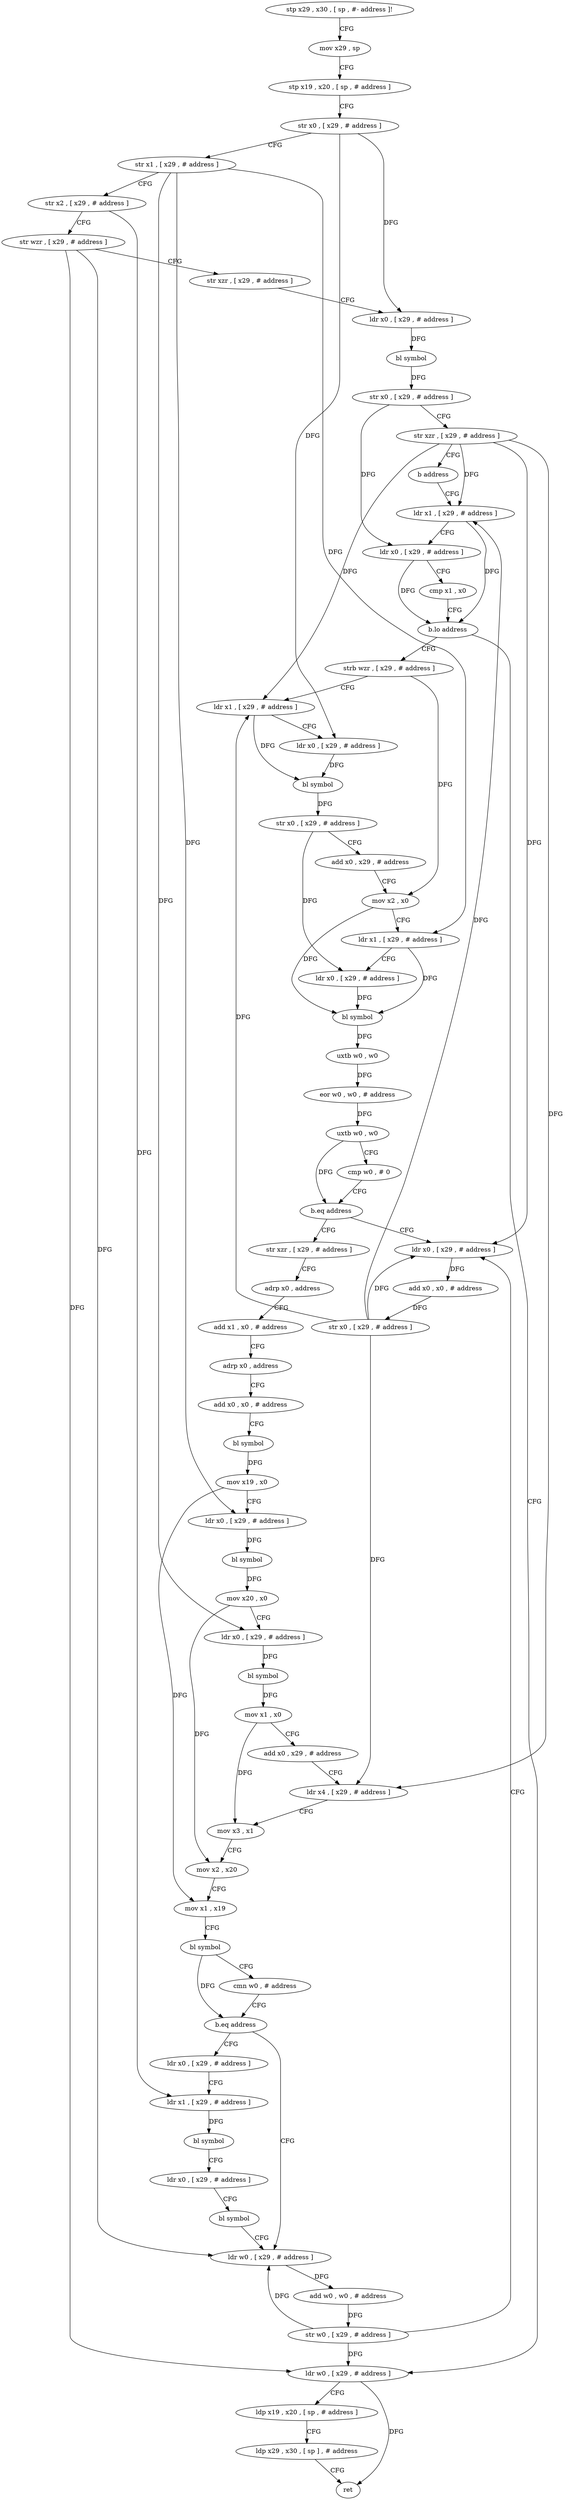 digraph "func" {
"127508" [label = "stp x29 , x30 , [ sp , #- address ]!" ]
"127512" [label = "mov x29 , sp" ]
"127516" [label = "stp x19 , x20 , [ sp , # address ]" ]
"127520" [label = "str x0 , [ x29 , # address ]" ]
"127524" [label = "str x1 , [ x29 , # address ]" ]
"127528" [label = "str x2 , [ x29 , # address ]" ]
"127532" [label = "str wzr , [ x29 , # address ]" ]
"127536" [label = "str xzr , [ x29 , # address ]" ]
"127540" [label = "ldr x0 , [ x29 , # address ]" ]
"127544" [label = "bl symbol" ]
"127548" [label = "str x0 , [ x29 , # address ]" ]
"127552" [label = "str xzr , [ x29 , # address ]" ]
"127556" [label = "b address" ]
"127748" [label = "ldr x1 , [ x29 , # address ]" ]
"127752" [label = "ldr x0 , [ x29 , # address ]" ]
"127756" [label = "cmp x1 , x0" ]
"127760" [label = "b.lo address" ]
"127560" [label = "strb wzr , [ x29 , # address ]" ]
"127764" [label = "ldr w0 , [ x29 , # address ]" ]
"127564" [label = "ldr x1 , [ x29 , # address ]" ]
"127568" [label = "ldr x0 , [ x29 , # address ]" ]
"127572" [label = "bl symbol" ]
"127576" [label = "str x0 , [ x29 , # address ]" ]
"127580" [label = "add x0 , x29 , # address" ]
"127584" [label = "mov x2 , x0" ]
"127588" [label = "ldr x1 , [ x29 , # address ]" ]
"127592" [label = "ldr x0 , [ x29 , # address ]" ]
"127596" [label = "bl symbol" ]
"127600" [label = "uxtb w0 , w0" ]
"127604" [label = "eor w0 , w0 , # address" ]
"127608" [label = "uxtb w0 , w0" ]
"127612" [label = "cmp w0 , # 0" ]
"127616" [label = "b.eq address" ]
"127736" [label = "ldr x0 , [ x29 , # address ]" ]
"127620" [label = "str xzr , [ x29 , # address ]" ]
"127768" [label = "ldp x19 , x20 , [ sp , # address ]" ]
"127772" [label = "ldp x29 , x30 , [ sp ] , # address" ]
"127776" [label = "ret" ]
"127740" [label = "add x0 , x0 , # address" ]
"127744" [label = "str x0 , [ x29 , # address ]" ]
"127624" [label = "adrp x0 , address" ]
"127628" [label = "add x1 , x0 , # address" ]
"127632" [label = "adrp x0 , address" ]
"127636" [label = "add x0 , x0 , # address" ]
"127640" [label = "bl symbol" ]
"127644" [label = "mov x19 , x0" ]
"127648" [label = "ldr x0 , [ x29 , # address ]" ]
"127652" [label = "bl symbol" ]
"127656" [label = "mov x20 , x0" ]
"127660" [label = "ldr x0 , [ x29 , # address ]" ]
"127664" [label = "bl symbol" ]
"127668" [label = "mov x1 , x0" ]
"127672" [label = "add x0 , x29 , # address" ]
"127676" [label = "ldr x4 , [ x29 , # address ]" ]
"127680" [label = "mov x3 , x1" ]
"127684" [label = "mov x2 , x20" ]
"127688" [label = "mov x1 , x19" ]
"127692" [label = "bl symbol" ]
"127696" [label = "cmn w0 , # address" ]
"127700" [label = "b.eq address" ]
"127724" [label = "ldr w0 , [ x29 , # address ]" ]
"127704" [label = "ldr x0 , [ x29 , # address ]" ]
"127728" [label = "add w0 , w0 , # address" ]
"127732" [label = "str w0 , [ x29 , # address ]" ]
"127708" [label = "ldr x1 , [ x29 , # address ]" ]
"127712" [label = "bl symbol" ]
"127716" [label = "ldr x0 , [ x29 , # address ]" ]
"127720" [label = "bl symbol" ]
"127508" -> "127512" [ label = "CFG" ]
"127512" -> "127516" [ label = "CFG" ]
"127516" -> "127520" [ label = "CFG" ]
"127520" -> "127524" [ label = "CFG" ]
"127520" -> "127540" [ label = "DFG" ]
"127520" -> "127568" [ label = "DFG" ]
"127524" -> "127528" [ label = "CFG" ]
"127524" -> "127588" [ label = "DFG" ]
"127524" -> "127648" [ label = "DFG" ]
"127524" -> "127660" [ label = "DFG" ]
"127528" -> "127532" [ label = "CFG" ]
"127528" -> "127708" [ label = "DFG" ]
"127532" -> "127536" [ label = "CFG" ]
"127532" -> "127764" [ label = "DFG" ]
"127532" -> "127724" [ label = "DFG" ]
"127536" -> "127540" [ label = "CFG" ]
"127540" -> "127544" [ label = "DFG" ]
"127544" -> "127548" [ label = "DFG" ]
"127548" -> "127552" [ label = "CFG" ]
"127548" -> "127752" [ label = "DFG" ]
"127552" -> "127556" [ label = "CFG" ]
"127552" -> "127748" [ label = "DFG" ]
"127552" -> "127564" [ label = "DFG" ]
"127552" -> "127736" [ label = "DFG" ]
"127552" -> "127676" [ label = "DFG" ]
"127556" -> "127748" [ label = "CFG" ]
"127748" -> "127752" [ label = "CFG" ]
"127748" -> "127760" [ label = "DFG" ]
"127752" -> "127756" [ label = "CFG" ]
"127752" -> "127760" [ label = "DFG" ]
"127756" -> "127760" [ label = "CFG" ]
"127760" -> "127560" [ label = "CFG" ]
"127760" -> "127764" [ label = "CFG" ]
"127560" -> "127564" [ label = "CFG" ]
"127560" -> "127584" [ label = "DFG" ]
"127764" -> "127768" [ label = "CFG" ]
"127764" -> "127776" [ label = "DFG" ]
"127564" -> "127568" [ label = "CFG" ]
"127564" -> "127572" [ label = "DFG" ]
"127568" -> "127572" [ label = "DFG" ]
"127572" -> "127576" [ label = "DFG" ]
"127576" -> "127580" [ label = "CFG" ]
"127576" -> "127592" [ label = "DFG" ]
"127580" -> "127584" [ label = "CFG" ]
"127584" -> "127588" [ label = "CFG" ]
"127584" -> "127596" [ label = "DFG" ]
"127588" -> "127592" [ label = "CFG" ]
"127588" -> "127596" [ label = "DFG" ]
"127592" -> "127596" [ label = "DFG" ]
"127596" -> "127600" [ label = "DFG" ]
"127600" -> "127604" [ label = "DFG" ]
"127604" -> "127608" [ label = "DFG" ]
"127608" -> "127612" [ label = "CFG" ]
"127608" -> "127616" [ label = "DFG" ]
"127612" -> "127616" [ label = "CFG" ]
"127616" -> "127736" [ label = "CFG" ]
"127616" -> "127620" [ label = "CFG" ]
"127736" -> "127740" [ label = "DFG" ]
"127620" -> "127624" [ label = "CFG" ]
"127768" -> "127772" [ label = "CFG" ]
"127772" -> "127776" [ label = "CFG" ]
"127740" -> "127744" [ label = "DFG" ]
"127744" -> "127748" [ label = "DFG" ]
"127744" -> "127564" [ label = "DFG" ]
"127744" -> "127736" [ label = "DFG" ]
"127744" -> "127676" [ label = "DFG" ]
"127624" -> "127628" [ label = "CFG" ]
"127628" -> "127632" [ label = "CFG" ]
"127632" -> "127636" [ label = "CFG" ]
"127636" -> "127640" [ label = "CFG" ]
"127640" -> "127644" [ label = "DFG" ]
"127644" -> "127648" [ label = "CFG" ]
"127644" -> "127688" [ label = "DFG" ]
"127648" -> "127652" [ label = "DFG" ]
"127652" -> "127656" [ label = "DFG" ]
"127656" -> "127660" [ label = "CFG" ]
"127656" -> "127684" [ label = "DFG" ]
"127660" -> "127664" [ label = "DFG" ]
"127664" -> "127668" [ label = "DFG" ]
"127668" -> "127672" [ label = "CFG" ]
"127668" -> "127680" [ label = "DFG" ]
"127672" -> "127676" [ label = "CFG" ]
"127676" -> "127680" [ label = "CFG" ]
"127680" -> "127684" [ label = "CFG" ]
"127684" -> "127688" [ label = "CFG" ]
"127688" -> "127692" [ label = "CFG" ]
"127692" -> "127696" [ label = "CFG" ]
"127692" -> "127700" [ label = "DFG" ]
"127696" -> "127700" [ label = "CFG" ]
"127700" -> "127724" [ label = "CFG" ]
"127700" -> "127704" [ label = "CFG" ]
"127724" -> "127728" [ label = "DFG" ]
"127704" -> "127708" [ label = "CFG" ]
"127728" -> "127732" [ label = "DFG" ]
"127732" -> "127736" [ label = "CFG" ]
"127732" -> "127764" [ label = "DFG" ]
"127732" -> "127724" [ label = "DFG" ]
"127708" -> "127712" [ label = "DFG" ]
"127712" -> "127716" [ label = "CFG" ]
"127716" -> "127720" [ label = "CFG" ]
"127720" -> "127724" [ label = "CFG" ]
}
